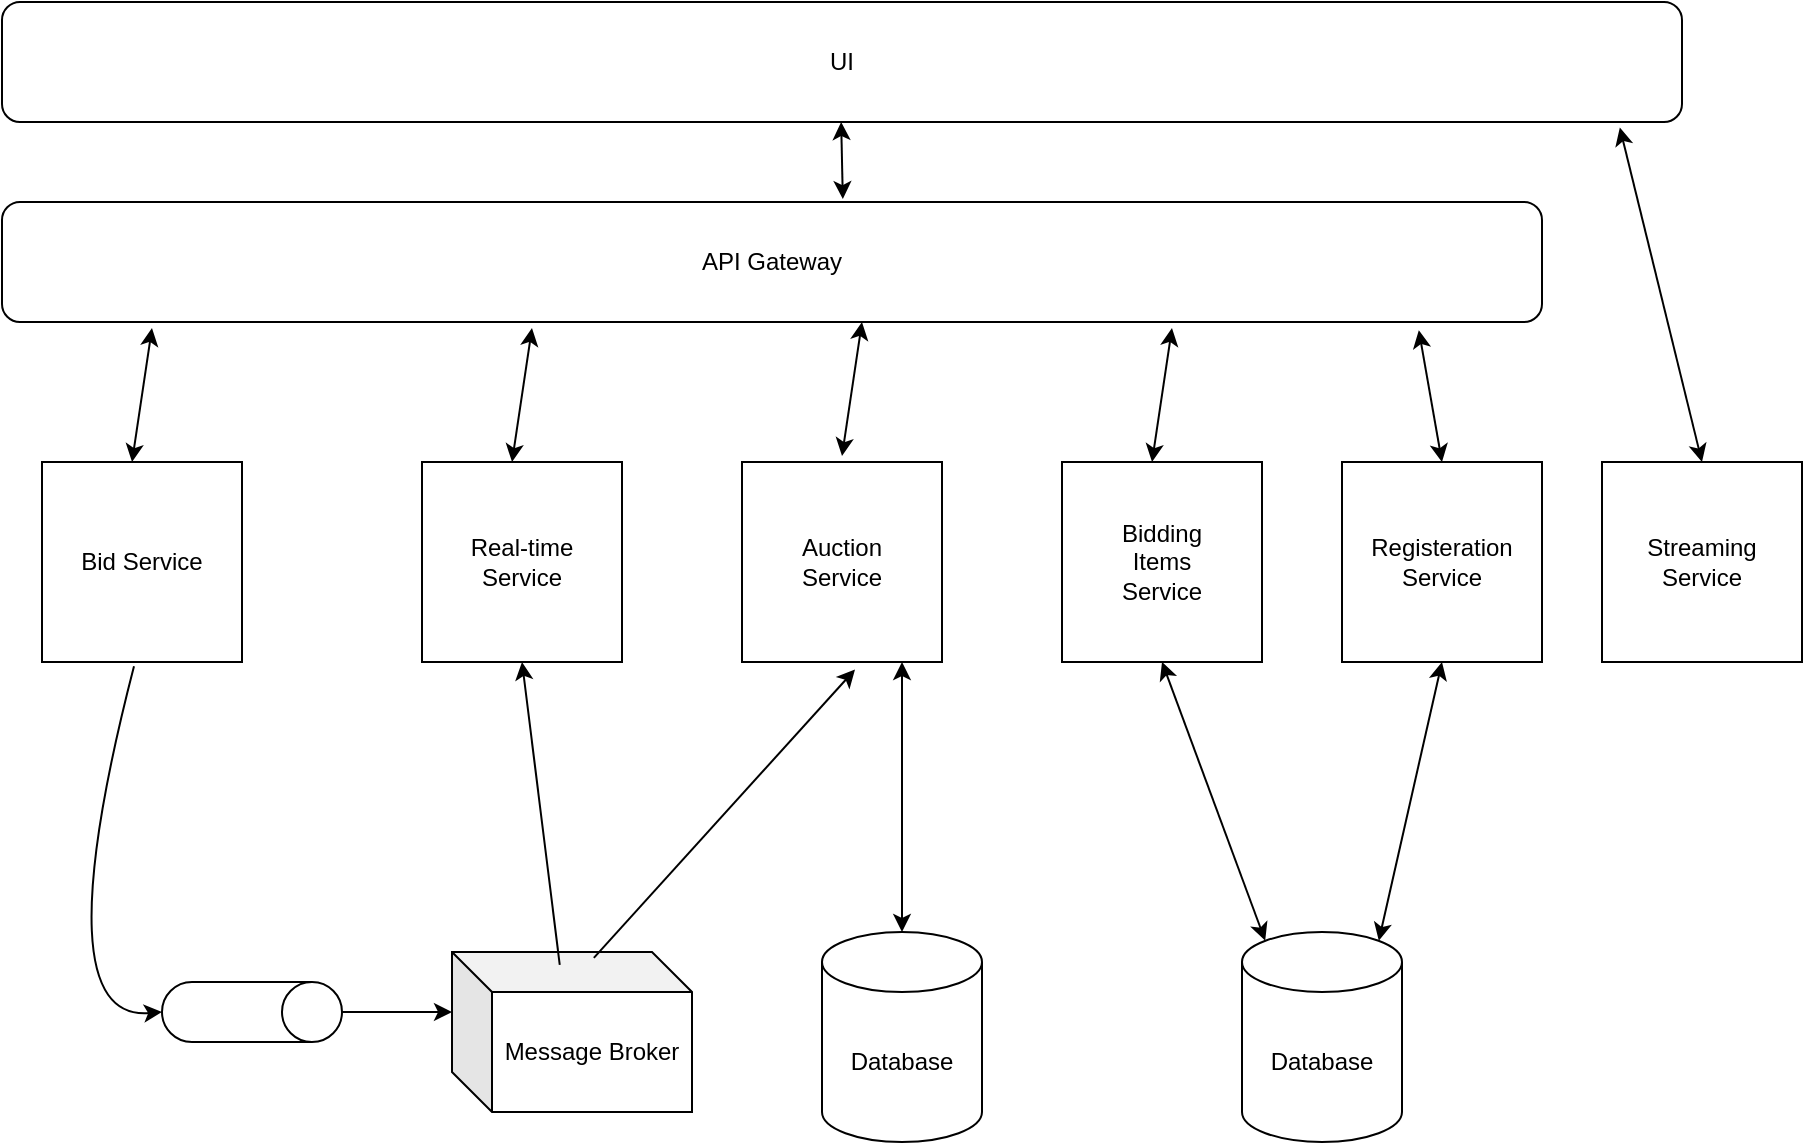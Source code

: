<mxfile version="24.8.1">
  <diagram name="Page-1" id="INcQwv8mija4ucMrT-el">
    <mxGraphModel dx="1400" dy="1821" grid="1" gridSize="10" guides="1" tooltips="1" connect="1" arrows="1" fold="1" page="1" pageScale="1" pageWidth="850" pageHeight="1100" math="0" shadow="0">
      <root>
        <mxCell id="0" />
        <mxCell id="1" parent="0" />
        <mxCell id="y-JBVXZGv05K-dpyjluo-1" value="API Gateway" style="rounded=1;whiteSpace=wrap;html=1;" vertex="1" parent="1">
          <mxGeometry x="140" y="20" width="770" height="60" as="geometry" />
        </mxCell>
        <mxCell id="y-JBVXZGv05K-dpyjluo-2" value="Registeration&lt;div&gt;Service&lt;/div&gt;" style="whiteSpace=wrap;html=1;aspect=fixed;" vertex="1" parent="1">
          <mxGeometry x="810" y="150" width="100" height="100" as="geometry" />
        </mxCell>
        <mxCell id="y-JBVXZGv05K-dpyjluo-7" value="" style="curved=1;endArrow=classic;html=1;rounded=0;entryX=0.92;entryY=1.068;entryDx=0;entryDy=0;startArrow=classic;startFill=1;exitX=0.5;exitY=0;exitDx=0;exitDy=0;entryPerimeter=0;" edge="1" parent="1" source="y-JBVXZGv05K-dpyjluo-2" target="y-JBVXZGv05K-dpyjluo-1">
          <mxGeometry width="50" height="50" relative="1" as="geometry">
            <mxPoint x="80" y="150" as="sourcePoint" />
            <mxPoint x="130" y="100" as="targetPoint" />
            <Array as="points" />
          </mxGeometry>
        </mxCell>
        <mxCell id="y-JBVXZGv05K-dpyjluo-9" value="Bid Service" style="whiteSpace=wrap;html=1;aspect=fixed;" vertex="1" parent="1">
          <mxGeometry x="160" y="150" width="100" height="100" as="geometry" />
        </mxCell>
        <mxCell id="y-JBVXZGv05K-dpyjluo-10" value="Auction&lt;div&gt;Service&lt;/div&gt;" style="whiteSpace=wrap;html=1;aspect=fixed;" vertex="1" parent="1">
          <mxGeometry x="510" y="150" width="100" height="100" as="geometry" />
        </mxCell>
        <mxCell id="y-JBVXZGv05K-dpyjluo-11" value="Real-time&lt;div&gt;Service&lt;/div&gt;" style="whiteSpace=wrap;html=1;aspect=fixed;" vertex="1" parent="1">
          <mxGeometry x="350" y="150" width="100" height="100" as="geometry" />
        </mxCell>
        <mxCell id="y-JBVXZGv05K-dpyjluo-12" value="Message Broker" style="shape=cube;whiteSpace=wrap;html=1;boundedLbl=1;backgroundOutline=1;darkOpacity=0.05;darkOpacity2=0.1;" vertex="1" parent="1">
          <mxGeometry x="365" y="395" width="120" height="80" as="geometry" />
        </mxCell>
        <mxCell id="y-JBVXZGv05K-dpyjluo-13" value="" style="curved=1;endArrow=classic;html=1;rounded=0;exitX=0.46;exitY=1.021;exitDx=0;exitDy=0;exitPerimeter=0;entryX=0.5;entryY=1;entryDx=0;entryDy=0;entryPerimeter=0;" edge="1" parent="1" source="y-JBVXZGv05K-dpyjluo-9" target="y-JBVXZGv05K-dpyjluo-14">
          <mxGeometry width="50" height="50" relative="1" as="geometry">
            <mxPoint x="220" y="410" as="sourcePoint" />
            <mxPoint x="270" y="360" as="targetPoint" />
            <Array as="points">
              <mxPoint x="160" y="430" />
            </Array>
          </mxGeometry>
        </mxCell>
        <mxCell id="y-JBVXZGv05K-dpyjluo-14" value="" style="shape=cylinder3;whiteSpace=wrap;html=1;boundedLbl=1;backgroundOutline=1;size=15;rotation=90;" vertex="1" parent="1">
          <mxGeometry x="250" y="380" width="30" height="90" as="geometry" />
        </mxCell>
        <mxCell id="y-JBVXZGv05K-dpyjluo-16" value="" style="endArrow=classic;html=1;rounded=0;entryX=0;entryY=0;entryDx=0;entryDy=30;entryPerimeter=0;" edge="1" parent="1" source="y-JBVXZGv05K-dpyjluo-14" target="y-JBVXZGv05K-dpyjluo-12">
          <mxGeometry width="50" height="50" relative="1" as="geometry">
            <mxPoint x="280" y="430" as="sourcePoint" />
            <mxPoint x="290" y="360" as="targetPoint" />
            <Array as="points" />
          </mxGeometry>
        </mxCell>
        <mxCell id="y-JBVXZGv05K-dpyjluo-17" value="" style="curved=1;endArrow=classic;html=1;rounded=0;entryX=0.5;entryY=1;entryDx=0;entryDy=0;startArrow=none;startFill=0;endFill=1;exitX=0.449;exitY=0.08;exitDx=0;exitDy=0;exitPerimeter=0;" edge="1" parent="1" source="y-JBVXZGv05K-dpyjluo-12" target="y-JBVXZGv05K-dpyjluo-11">
          <mxGeometry width="50" height="50" relative="1" as="geometry">
            <mxPoint x="450" y="420" as="sourcePoint" />
            <mxPoint x="500" y="370" as="targetPoint" />
            <Array as="points" />
          </mxGeometry>
        </mxCell>
        <mxCell id="y-JBVXZGv05K-dpyjluo-18" value="" style="curved=1;endArrow=classic;html=1;rounded=0;entryX=0.565;entryY=1.038;entryDx=0;entryDy=0;entryPerimeter=0;exitX=0.591;exitY=0.037;exitDx=0;exitDy=0;exitPerimeter=0;" edge="1" parent="1" source="y-JBVXZGv05K-dpyjluo-12" target="y-JBVXZGv05K-dpyjluo-10">
          <mxGeometry width="50" height="50" relative="1" as="geometry">
            <mxPoint x="520" y="330" as="sourcePoint" />
            <mxPoint x="570" y="280" as="targetPoint" />
            <Array as="points" />
          </mxGeometry>
        </mxCell>
        <mxCell id="y-JBVXZGv05K-dpyjluo-20" value="" style="endArrow=classic;html=1;rounded=0;entryX=0.5;entryY=1;entryDx=0;entryDy=0;exitX=0.855;exitY=0;exitDx=0;exitDy=4.35;exitPerimeter=0;startArrow=classic;startFill=1;" edge="1" parent="1" source="y-JBVXZGv05K-dpyjluo-28" target="y-JBVXZGv05K-dpyjluo-2">
          <mxGeometry width="50" height="50" relative="1" as="geometry">
            <mxPoint x="90" y="385" as="sourcePoint" />
            <mxPoint x="90" y="290" as="targetPoint" />
          </mxGeometry>
        </mxCell>
        <mxCell id="y-JBVXZGv05K-dpyjluo-21" value="Database" style="shape=cylinder3;whiteSpace=wrap;html=1;boundedLbl=1;backgroundOutline=1;size=15;" vertex="1" parent="1">
          <mxGeometry x="550" y="385" width="80" height="105" as="geometry" />
        </mxCell>
        <mxCell id="y-JBVXZGv05K-dpyjluo-22" value="" style="curved=1;endArrow=classic;html=1;rounded=0;exitX=0.5;exitY=0;exitDx=0;exitDy=0;exitPerimeter=0;startArrow=classic;startFill=1;" edge="1" parent="1" source="y-JBVXZGv05K-dpyjluo-21">
          <mxGeometry width="50" height="50" relative="1" as="geometry">
            <mxPoint x="650" y="260" as="sourcePoint" />
            <mxPoint x="590" y="250" as="targetPoint" />
            <Array as="points" />
          </mxGeometry>
        </mxCell>
        <mxCell id="y-JBVXZGv05K-dpyjluo-23" value="" style="curved=1;endArrow=classic;html=1;rounded=0;entryX=0.043;entryY=1.053;entryDx=0;entryDy=0;entryPerimeter=0;startArrow=classic;startFill=1;exitX=0.5;exitY=0;exitDx=0;exitDy=0;" edge="1" parent="1">
          <mxGeometry width="50" height="50" relative="1" as="geometry">
            <mxPoint x="205" y="150" as="sourcePoint" />
            <mxPoint x="215" y="83" as="targetPoint" />
            <Array as="points" />
          </mxGeometry>
        </mxCell>
        <mxCell id="y-JBVXZGv05K-dpyjluo-24" value="" style="curved=1;endArrow=classic;html=1;rounded=0;entryX=0.043;entryY=1.053;entryDx=0;entryDy=0;entryPerimeter=0;startArrow=classic;startFill=1;exitX=0.5;exitY=0;exitDx=0;exitDy=0;" edge="1" parent="1">
          <mxGeometry width="50" height="50" relative="1" as="geometry">
            <mxPoint x="395" y="150" as="sourcePoint" />
            <mxPoint x="405" y="83" as="targetPoint" />
            <Array as="points" />
          </mxGeometry>
        </mxCell>
        <mxCell id="y-JBVXZGv05K-dpyjluo-25" value="" style="curved=1;endArrow=classic;html=1;rounded=0;entryX=0.043;entryY=1.053;entryDx=0;entryDy=0;entryPerimeter=0;startArrow=classic;startFill=1;exitX=0.5;exitY=0;exitDx=0;exitDy=0;" edge="1" parent="1">
          <mxGeometry width="50" height="50" relative="1" as="geometry">
            <mxPoint x="560" y="147" as="sourcePoint" />
            <mxPoint x="570" y="80" as="targetPoint" />
            <Array as="points" />
          </mxGeometry>
        </mxCell>
        <mxCell id="y-JBVXZGv05K-dpyjluo-26" value="Bidding&lt;div&gt;Items&lt;/div&gt;&lt;div&gt;Service&lt;/div&gt;" style="whiteSpace=wrap;html=1;aspect=fixed;" vertex="1" parent="1">
          <mxGeometry x="670" y="150" width="100" height="100" as="geometry" />
        </mxCell>
        <mxCell id="y-JBVXZGv05K-dpyjluo-27" value="" style="curved=1;endArrow=classic;html=1;rounded=0;entryX=0.043;entryY=1.053;entryDx=0;entryDy=0;entryPerimeter=0;startArrow=classic;startFill=1;exitX=0.5;exitY=0;exitDx=0;exitDy=0;" edge="1" parent="1">
          <mxGeometry width="50" height="50" relative="1" as="geometry">
            <mxPoint x="715" y="150" as="sourcePoint" />
            <mxPoint x="725" y="83" as="targetPoint" />
            <Array as="points" />
          </mxGeometry>
        </mxCell>
        <mxCell id="y-JBVXZGv05K-dpyjluo-28" value="Database" style="shape=cylinder3;whiteSpace=wrap;html=1;boundedLbl=1;backgroundOutline=1;size=15;" vertex="1" parent="1">
          <mxGeometry x="760" y="385" width="80" height="105" as="geometry" />
        </mxCell>
        <mxCell id="y-JBVXZGv05K-dpyjluo-29" value="" style="endArrow=classic;startArrow=classic;html=1;rounded=0;entryX=0.5;entryY=1;entryDx=0;entryDy=0;exitX=0.145;exitY=0;exitDx=0;exitDy=4.35;exitPerimeter=0;" edge="1" parent="1" source="y-JBVXZGv05K-dpyjluo-28" target="y-JBVXZGv05K-dpyjluo-26">
          <mxGeometry width="50" height="50" relative="1" as="geometry">
            <mxPoint x="630" y="360" as="sourcePoint" />
            <mxPoint x="680" y="310" as="targetPoint" />
          </mxGeometry>
        </mxCell>
        <mxCell id="y-JBVXZGv05K-dpyjluo-31" value="Streaming&lt;div&gt;Service&lt;/div&gt;" style="whiteSpace=wrap;html=1;aspect=fixed;" vertex="1" parent="1">
          <mxGeometry x="940" y="150" width="100" height="100" as="geometry" />
        </mxCell>
        <mxCell id="y-JBVXZGv05K-dpyjluo-32" value="" style="curved=1;endArrow=classic;html=1;rounded=0;entryX=0.963;entryY=1.046;entryDx=0;entryDy=0;startArrow=classic;startFill=1;exitX=0.5;exitY=0;exitDx=0;exitDy=0;entryPerimeter=0;" edge="1" parent="1" source="y-JBVXZGv05K-dpyjluo-31" target="y-JBVXZGv05K-dpyjluo-33">
          <mxGeometry width="50" height="50" relative="1" as="geometry">
            <mxPoint x="950" y="150" as="sourcePoint" />
            <mxPoint x="960" y="89" as="targetPoint" />
            <Array as="points" />
          </mxGeometry>
        </mxCell>
        <mxCell id="y-JBVXZGv05K-dpyjluo-33" value="UI" style="rounded=1;whiteSpace=wrap;html=1;" vertex="1" parent="1">
          <mxGeometry x="140" y="-80" width="840" height="60" as="geometry" />
        </mxCell>
        <mxCell id="y-JBVXZGv05K-dpyjluo-34" value="" style="endArrow=classic;startArrow=classic;html=1;rounded=0;entryX=0.477;entryY=0.983;entryDx=0;entryDy=0;entryPerimeter=0;exitX=0.478;exitY=-0.041;exitDx=0;exitDy=0;exitPerimeter=0;" edge="1" parent="1">
          <mxGeometry width="50" height="50" relative="1" as="geometry">
            <mxPoint x="560.42" y="18.56" as="sourcePoint" />
            <mxPoint x="559.58" y="-20.0" as="targetPoint" />
          </mxGeometry>
        </mxCell>
      </root>
    </mxGraphModel>
  </diagram>
</mxfile>
